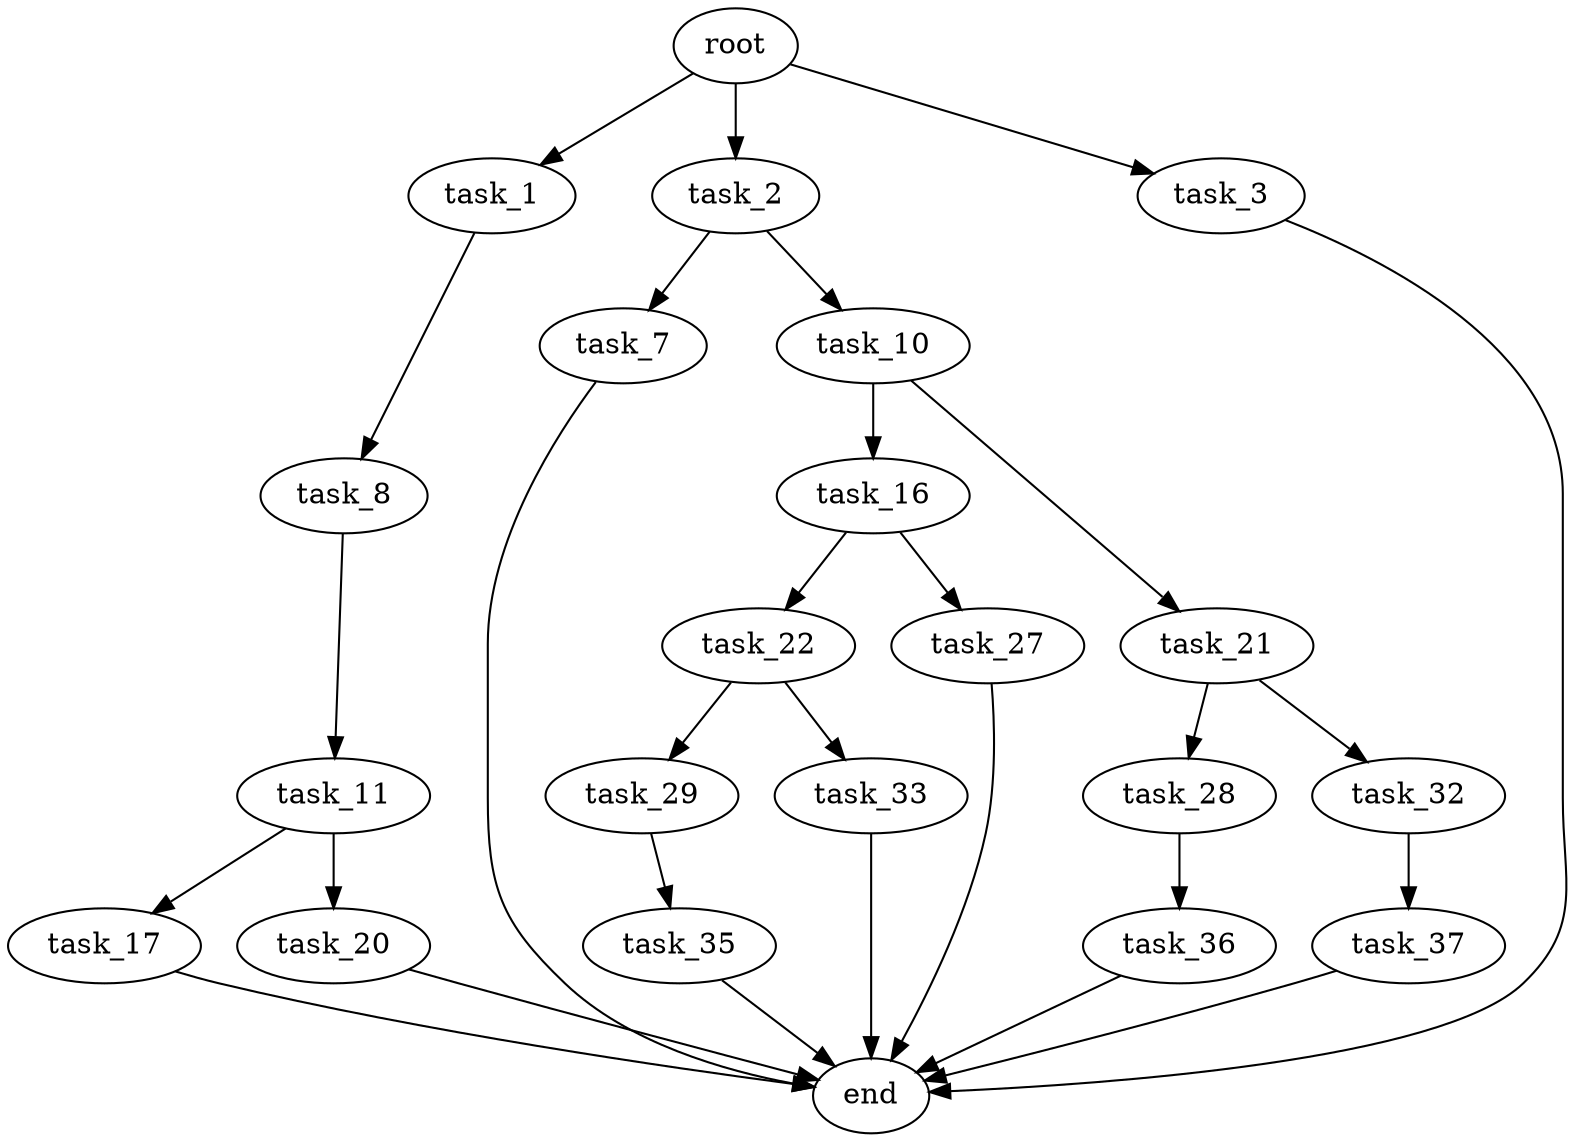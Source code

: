 digraph G {
  root [size="0.000000"];
  task_1 [size="6840926819.000000"];
  task_2 [size="134217728000.000000"];
  task_3 [size="68546037880.000000"];
  task_7 [size="782757789696.000000"];
  task_8 [size="231928233984.000000"];
  task_10 [size="68719476736.000000"];
  task_11 [size="16140678830.000000"];
  task_16 [size="29991460119.000000"];
  task_17 [size="549755813888.000000"];
  task_20 [size="6971113992.000000"];
  task_21 [size="8589934592.000000"];
  task_22 [size="24957080771.000000"];
  task_27 [size="134217728000.000000"];
  task_28 [size="28991029248.000000"];
  task_29 [size="549755813888.000000"];
  task_32 [size="1073741824000.000000"];
  task_33 [size="14678991811.000000"];
  task_35 [size="433086396345.000000"];
  task_36 [size="17081461221.000000"];
  task_37 [size="621691572290.000000"];
  end [size="0.000000"];

  root -> task_1 [size="1.000000"];
  root -> task_2 [size="1.000000"];
  root -> task_3 [size="1.000000"];
  task_1 -> task_8 [size="209715200.000000"];
  task_2 -> task_7 [size="209715200.000000"];
  task_2 -> task_10 [size="209715200.000000"];
  task_3 -> end [size="1.000000"];
  task_7 -> end [size="1.000000"];
  task_8 -> task_11 [size="301989888.000000"];
  task_10 -> task_16 [size="134217728.000000"];
  task_10 -> task_21 [size="134217728.000000"];
  task_11 -> task_17 [size="679477248.000000"];
  task_11 -> task_20 [size="679477248.000000"];
  task_16 -> task_22 [size="536870912.000000"];
  task_16 -> task_27 [size="536870912.000000"];
  task_17 -> end [size="1.000000"];
  task_20 -> end [size="1.000000"];
  task_21 -> task_28 [size="33554432.000000"];
  task_21 -> task_32 [size="33554432.000000"];
  task_22 -> task_29 [size="411041792.000000"];
  task_22 -> task_33 [size="411041792.000000"];
  task_27 -> end [size="1.000000"];
  task_28 -> task_36 [size="75497472.000000"];
  task_29 -> task_35 [size="536870912.000000"];
  task_32 -> task_37 [size="838860800.000000"];
  task_33 -> end [size="1.000000"];
  task_35 -> end [size="1.000000"];
  task_36 -> end [size="1.000000"];
  task_37 -> end [size="1.000000"];
}
